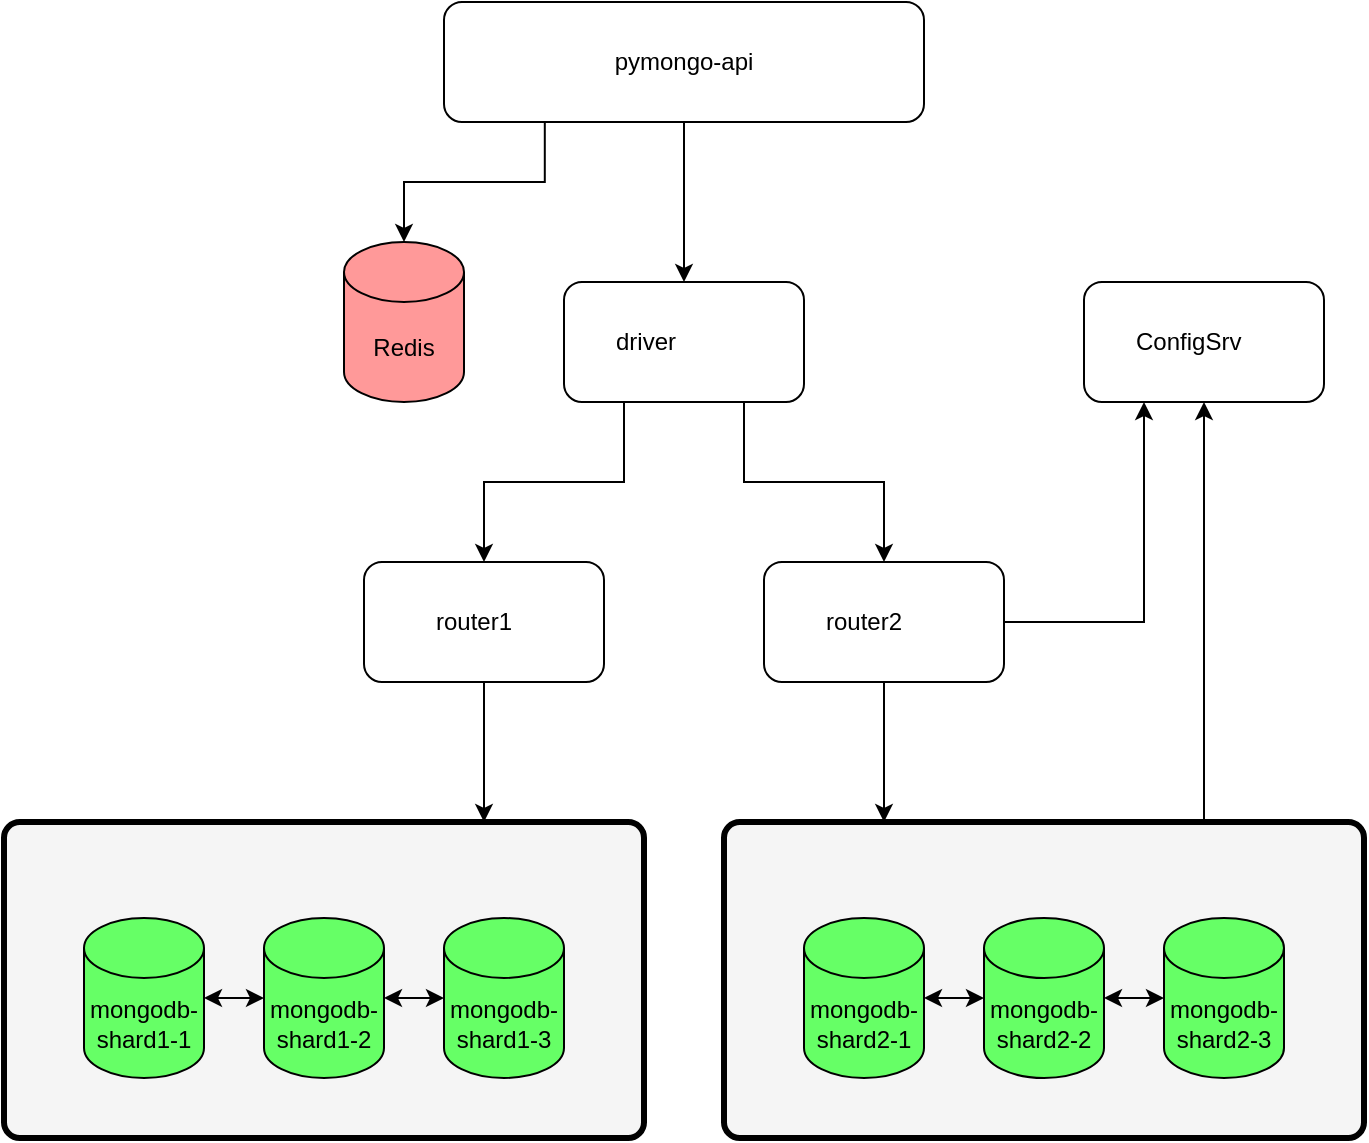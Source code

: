 <mxfile version="22.1.22" type="embed">
  <diagram id="opFeM1WYlFXFodXqrlVK" name="Page-1">
    <mxGraphModel dx="797" dy="1900" grid="1" gridSize="10" guides="1" tooltips="1" connect="1" arrows="1" fold="1" page="1" pageScale="1" pageWidth="850" pageHeight="1100" math="0" shadow="0">
      <root>
        <mxCell id="0" />
        <mxCell id="1" parent="0" />
        <mxCell id="21" style="edgeStyle=orthogonalEdgeStyle;rounded=0;orthogonalLoop=1;jettySize=auto;html=1;exitX=0.21;exitY=0.983;exitDx=0;exitDy=0;exitPerimeter=0;entryX=0.5;entryY=0;entryDx=0;entryDy=0;entryPerimeter=0;" parent="1" source="2" target="20" edge="1">
          <mxGeometry relative="1" as="geometry" />
        </mxCell>
        <mxCell id="34" style="edgeStyle=orthogonalEdgeStyle;rounded=0;orthogonalLoop=1;jettySize=auto;html=1;exitX=0.5;exitY=1;exitDx=0;exitDy=0;entryX=0.5;entryY=0;entryDx=0;entryDy=0;" parent="1" source="2" target="23" edge="1">
          <mxGeometry relative="1" as="geometry" />
        </mxCell>
        <mxCell id="2" value="pymongo-api" style="rounded=1;whiteSpace=wrap;html=1;" parent="1" vertex="1">
          <mxGeometry x="240" y="-40" width="240" height="60" as="geometry" />
        </mxCell>
        <mxCell id="4" value="" style="rounded=1;whiteSpace=wrap;html=1;arcSize=5;fillColor=#f5f5f5;strokeColor=#000000;strokeWidth=3;" parent="1" vertex="1">
          <mxGeometry x="20" y="370" width="320" height="158" as="geometry" />
        </mxCell>
        <mxCell id="5" value="mongodb-shard1-2" style="shape=cylinder3;whiteSpace=wrap;html=1;boundedLbl=1;backgroundOutline=1;size=15;fillColor=#66FF66;" parent="1" vertex="1">
          <mxGeometry x="150" y="418" width="60" height="80" as="geometry" />
        </mxCell>
        <mxCell id="6" value="mongodb-shard1-3" style="shape=cylinder3;whiteSpace=wrap;html=1;boundedLbl=1;backgroundOutline=1;size=15;fillColor=#66FF66;" parent="1" vertex="1">
          <mxGeometry x="240" y="418" width="60" height="80" as="geometry" />
        </mxCell>
        <mxCell id="7" value="mongodb-shard1-1" style="shape=cylinder3;whiteSpace=wrap;html=1;boundedLbl=1;backgroundOutline=1;size=15;fillColor=#66FF66;" parent="1" vertex="1">
          <mxGeometry x="60" y="418" width="60" height="80" as="geometry" />
        </mxCell>
        <mxCell id="8" value="" style="endArrow=classic;startArrow=classic;html=1;rounded=0;exitX=1;exitY=0.5;exitDx=0;exitDy=0;exitPerimeter=0;entryX=0;entryY=0.5;entryDx=0;entryDy=0;entryPerimeter=0;" parent="1" source="7" target="5" edge="1">
          <mxGeometry width="50" height="50" relative="1" as="geometry">
            <mxPoint x="110" y="578" as="sourcePoint" />
            <mxPoint x="160" y="528" as="targetPoint" />
          </mxGeometry>
        </mxCell>
        <mxCell id="9" value="" style="endArrow=classic;startArrow=classic;html=1;rounded=0;exitX=1;exitY=0.5;exitDx=0;exitDy=0;exitPerimeter=0;entryX=0;entryY=0.5;entryDx=0;entryDy=0;entryPerimeter=0;" parent="1" source="5" target="6" edge="1">
          <mxGeometry width="50" height="50" relative="1" as="geometry">
            <mxPoint x="250" y="408" as="sourcePoint" />
            <mxPoint x="300" y="358" as="targetPoint" />
          </mxGeometry>
        </mxCell>
        <mxCell id="33" style="edgeStyle=orthogonalEdgeStyle;rounded=0;orthogonalLoop=1;jettySize=auto;html=1;exitX=0.75;exitY=0;exitDx=0;exitDy=0;entryX=0.5;entryY=1;entryDx=0;entryDy=0;" parent="1" source="11" target="26" edge="1">
          <mxGeometry relative="1" as="geometry" />
        </mxCell>
        <mxCell id="11" value="" style="rounded=1;whiteSpace=wrap;html=1;arcSize=5;fillColor=#f5f5f5;strokeColor=#000000;strokeWidth=3;" parent="1" vertex="1">
          <mxGeometry x="380" y="370" width="320" height="158" as="geometry" />
        </mxCell>
        <mxCell id="12" value="mongodb-shard2-2" style="shape=cylinder3;whiteSpace=wrap;html=1;boundedLbl=1;backgroundOutline=1;size=15;fillColor=#66FF66;" parent="1" vertex="1">
          <mxGeometry x="510" y="418" width="60" height="80" as="geometry" />
        </mxCell>
        <mxCell id="13" value="mongodb-shard2-3" style="shape=cylinder3;whiteSpace=wrap;html=1;boundedLbl=1;backgroundOutline=1;size=15;fillColor=#66FF66;" parent="1" vertex="1">
          <mxGeometry x="600" y="418" width="60" height="80" as="geometry" />
        </mxCell>
        <mxCell id="14" value="mongodb-shard2-1" style="shape=cylinder3;whiteSpace=wrap;html=1;boundedLbl=1;backgroundOutline=1;size=15;fillColor=#66FF66;" parent="1" vertex="1">
          <mxGeometry x="420" y="418" width="60" height="80" as="geometry" />
        </mxCell>
        <mxCell id="15" value="" style="endArrow=classic;startArrow=classic;html=1;rounded=0;exitX=1;exitY=0.5;exitDx=0;exitDy=0;exitPerimeter=0;entryX=0;entryY=0.5;entryDx=0;entryDy=0;entryPerimeter=0;" parent="1" source="14" target="12" edge="1">
          <mxGeometry width="50" height="50" relative="1" as="geometry">
            <mxPoint x="470" y="578" as="sourcePoint" />
            <mxPoint x="520" y="528" as="targetPoint" />
          </mxGeometry>
        </mxCell>
        <mxCell id="16" value="" style="endArrow=classic;startArrow=classic;html=1;rounded=0;exitX=1;exitY=0.5;exitDx=0;exitDy=0;exitPerimeter=0;entryX=0;entryY=0.5;entryDx=0;entryDy=0;entryPerimeter=0;" parent="1" source="12" target="13" edge="1">
          <mxGeometry width="50" height="50" relative="1" as="geometry">
            <mxPoint x="610" y="408" as="sourcePoint" />
            <mxPoint x="660" y="358" as="targetPoint" />
          </mxGeometry>
        </mxCell>
        <mxCell id="20" value="Redis" style="shape=cylinder3;whiteSpace=wrap;html=1;boundedLbl=1;backgroundOutline=1;size=15;fillColor=#FF9999;" parent="1" vertex="1">
          <mxGeometry x="190" y="80" width="60" height="80" as="geometry" />
        </mxCell>
        <mxCell id="31" style="edgeStyle=orthogonalEdgeStyle;rounded=0;orthogonalLoop=1;jettySize=auto;html=1;exitX=0.25;exitY=1;exitDx=0;exitDy=0;entryX=0.5;entryY=0;entryDx=0;entryDy=0;" parent="1" source="23" target="24" edge="1">
          <mxGeometry relative="1" as="geometry" />
        </mxCell>
        <mxCell id="32" style="edgeStyle=orthogonalEdgeStyle;rounded=0;orthogonalLoop=1;jettySize=auto;html=1;exitX=0.75;exitY=1;exitDx=0;exitDy=0;entryX=0.5;entryY=0;entryDx=0;entryDy=0;" parent="1" source="23" target="25" edge="1">
          <mxGeometry relative="1" as="geometry" />
        </mxCell>
        <mxCell id="23" value="" style="rounded=1;whiteSpace=wrap;html=1;" parent="1" vertex="1">
          <mxGeometry x="300" y="100" width="120" height="60" as="geometry" />
        </mxCell>
        <mxCell id="27" style="edgeStyle=orthogonalEdgeStyle;rounded=0;orthogonalLoop=1;jettySize=auto;html=1;entryX=0.75;entryY=0;entryDx=0;entryDy=0;" parent="1" source="24" target="4" edge="1">
          <mxGeometry relative="1" as="geometry" />
        </mxCell>
        <mxCell id="24" value="" style="rounded=1;whiteSpace=wrap;html=1;" parent="1" vertex="1">
          <mxGeometry x="200" y="240" width="120" height="60" as="geometry" />
        </mxCell>
        <mxCell id="28" style="edgeStyle=orthogonalEdgeStyle;rounded=0;orthogonalLoop=1;jettySize=auto;html=1;entryX=0.25;entryY=0;entryDx=0;entryDy=0;" parent="1" source="25" target="11" edge="1">
          <mxGeometry relative="1" as="geometry" />
        </mxCell>
        <mxCell id="29" style="edgeStyle=orthogonalEdgeStyle;rounded=0;orthogonalLoop=1;jettySize=auto;html=1;entryX=0.25;entryY=1;entryDx=0;entryDy=0;" parent="1" source="25" target="26" edge="1">
          <mxGeometry relative="1" as="geometry" />
        </mxCell>
        <mxCell id="25" value="" style="rounded=1;whiteSpace=wrap;html=1;" parent="1" vertex="1">
          <mxGeometry x="400" y="240" width="120" height="60" as="geometry" />
        </mxCell>
        <mxCell id="26" value="" style="rounded=1;whiteSpace=wrap;html=1;" parent="1" vertex="1">
          <mxGeometry x="560" y="100" width="120" height="60" as="geometry" />
        </mxCell>
        <mxCell id="35" value="router1" style="text;strokeColor=none;fillColor=none;align=left;verticalAlign=middle;spacingLeft=4;spacingRight=4;overflow=hidden;points=[[0,0.5],[1,0.5]];portConstraint=eastwest;rotatable=0;whiteSpace=wrap;html=1;" parent="1" vertex="1">
          <mxGeometry x="230" y="255" width="80" height="30" as="geometry" />
        </mxCell>
        <mxCell id="36" value="router2" style="text;strokeColor=none;fillColor=none;align=left;verticalAlign=middle;spacingLeft=4;spacingRight=4;overflow=hidden;points=[[0,0.5],[1,0.5]];portConstraint=eastwest;rotatable=0;whiteSpace=wrap;html=1;" parent="1" vertex="1">
          <mxGeometry x="425" y="255" width="80" height="30" as="geometry" />
        </mxCell>
        <mxCell id="37" value="driver" style="text;strokeColor=none;fillColor=none;align=left;verticalAlign=middle;spacingLeft=4;spacingRight=4;overflow=hidden;points=[[0,0.5],[1,0.5]];portConstraint=eastwest;rotatable=0;whiteSpace=wrap;html=1;" parent="1" vertex="1">
          <mxGeometry x="320" y="115" width="80" height="30" as="geometry" />
        </mxCell>
        <mxCell id="38" value="ConfigSrv" style="text;strokeColor=none;fillColor=none;align=left;verticalAlign=middle;spacingLeft=4;spacingRight=4;overflow=hidden;points=[[0,0.5],[1,0.5]];portConstraint=eastwest;rotatable=0;whiteSpace=wrap;html=1;" parent="1" vertex="1">
          <mxGeometry x="580" y="115" width="80" height="30" as="geometry" />
        </mxCell>
      </root>
    </mxGraphModel>
  </diagram>
</mxfile>
